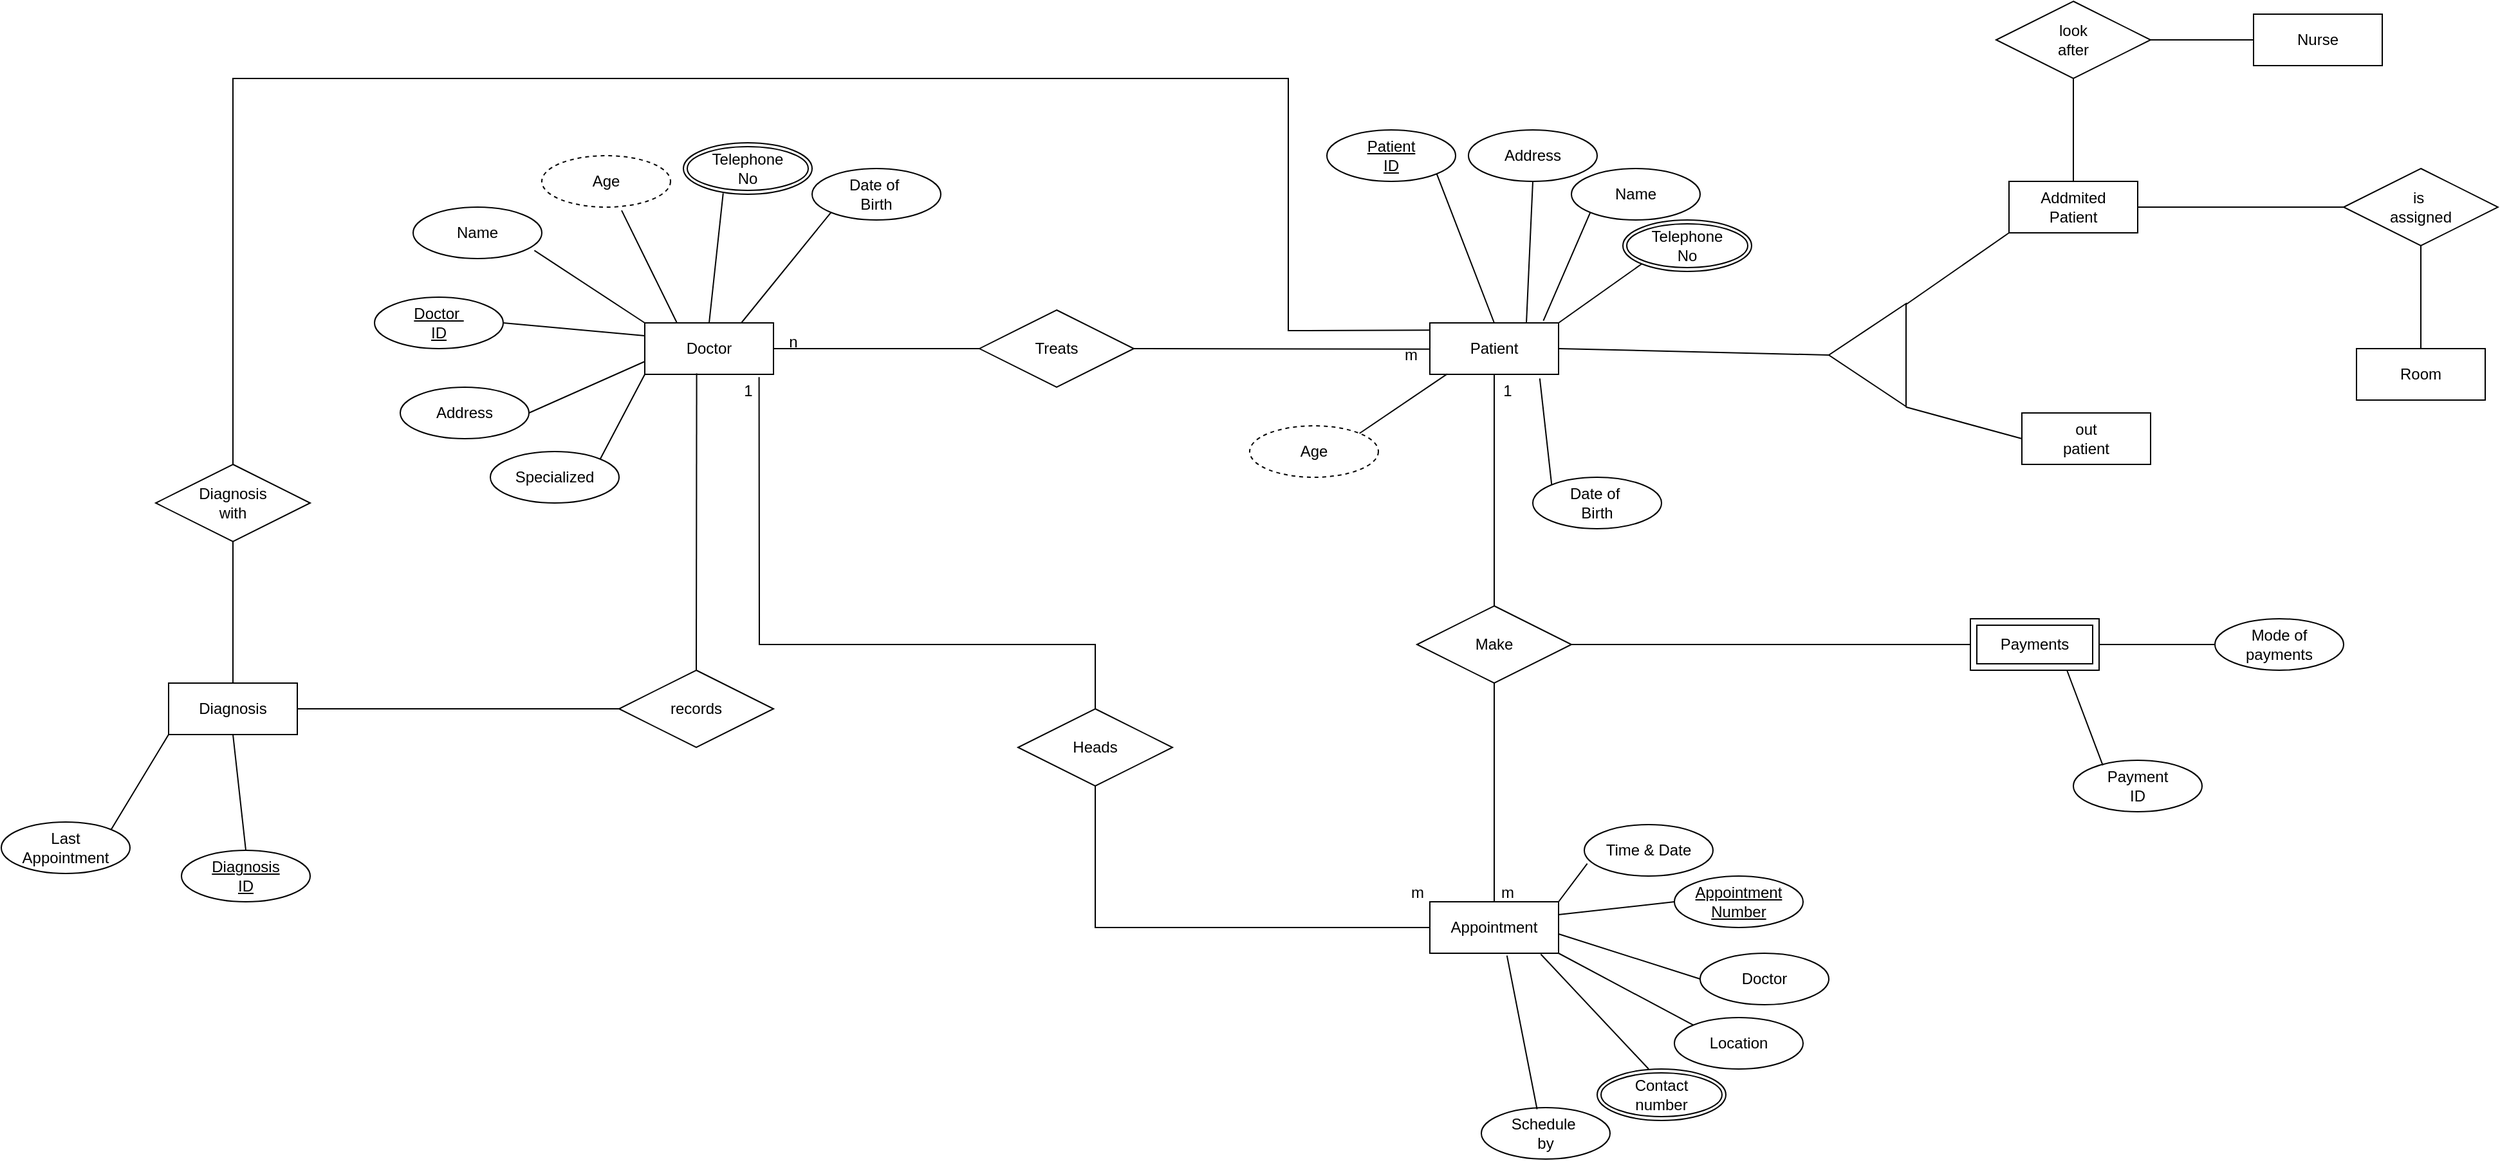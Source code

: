 <mxfile version="21.6.1" type="device">
  <diagram name="Page-1" id="d-GbvBrNdY56G-XM4Tbh">
    <mxGraphModel dx="4212" dy="2583" grid="1" gridSize="10" guides="1" tooltips="1" connect="1" arrows="1" fold="1" page="0" pageScale="1" pageWidth="850" pageHeight="1100" math="0" shadow="0">
      <root>
        <mxCell id="0" />
        <mxCell id="1" parent="0" />
        <mxCell id="EugW5KYL0ZaTyMGA_2LX-1" value="Doctor" style="whiteSpace=wrap;html=1;align=center;" parent="1" vertex="1">
          <mxGeometry x="-2500" y="-1610" width="100" height="40" as="geometry" />
        </mxCell>
        <mxCell id="EugW5KYL0ZaTyMGA_2LX-2" value="Doctor&amp;nbsp;&lt;br&gt;ID" style="ellipse;whiteSpace=wrap;html=1;align=center;fontStyle=4;" parent="1" vertex="1">
          <mxGeometry x="-2710" y="-1630" width="100" height="40" as="geometry" />
        </mxCell>
        <mxCell id="EugW5KYL0ZaTyMGA_2LX-3" value="Age" style="ellipse;whiteSpace=wrap;html=1;align=center;dashed=1;" parent="1" vertex="1">
          <mxGeometry x="-2580" y="-1740" width="100" height="40" as="geometry" />
        </mxCell>
        <mxCell id="EugW5KYL0ZaTyMGA_2LX-4" value="Name" style="ellipse;whiteSpace=wrap;html=1;align=center;" parent="1" vertex="1">
          <mxGeometry x="-2680" y="-1700" width="100" height="40" as="geometry" />
        </mxCell>
        <mxCell id="EugW5KYL0ZaTyMGA_2LX-5" value="Address" style="ellipse;whiteSpace=wrap;html=1;align=center;" parent="1" vertex="1">
          <mxGeometry x="-2690" y="-1560" width="100" height="40" as="geometry" />
        </mxCell>
        <mxCell id="EugW5KYL0ZaTyMGA_2LX-6" value="Telephone&lt;br&gt;No" style="ellipse;shape=doubleEllipse;margin=3;whiteSpace=wrap;html=1;align=center;" parent="1" vertex="1">
          <mxGeometry x="-2470" y="-1750" width="100" height="40" as="geometry" />
        </mxCell>
        <mxCell id="EugW5KYL0ZaTyMGA_2LX-7" value="Specialized" style="ellipse;whiteSpace=wrap;html=1;align=center;" parent="1" vertex="1">
          <mxGeometry x="-2620" y="-1510" width="100" height="40" as="geometry" />
        </mxCell>
        <mxCell id="EugW5KYL0ZaTyMGA_2LX-8" value="" style="endArrow=none;html=1;rounded=0;exitX=1;exitY=0;exitDx=0;exitDy=0;entryX=0;entryY=1;entryDx=0;entryDy=0;" parent="1" source="EugW5KYL0ZaTyMGA_2LX-7" target="EugW5KYL0ZaTyMGA_2LX-1" edge="1">
          <mxGeometry relative="1" as="geometry">
            <mxPoint x="-2480" y="-1500" as="sourcePoint" />
            <mxPoint x="-2320" y="-1500" as="targetPoint" />
          </mxGeometry>
        </mxCell>
        <mxCell id="EugW5KYL0ZaTyMGA_2LX-9" value="" style="endArrow=none;html=1;rounded=0;exitX=1;exitY=0.5;exitDx=0;exitDy=0;entryX=0;entryY=0.75;entryDx=0;entryDy=0;" parent="1" source="EugW5KYL0ZaTyMGA_2LX-5" target="EugW5KYL0ZaTyMGA_2LX-1" edge="1">
          <mxGeometry relative="1" as="geometry">
            <mxPoint x="-2480" y="-1500" as="sourcePoint" />
            <mxPoint x="-2320" y="-1500" as="targetPoint" />
          </mxGeometry>
        </mxCell>
        <mxCell id="EugW5KYL0ZaTyMGA_2LX-10" value="" style="endArrow=none;html=1;rounded=0;exitX=1;exitY=0.5;exitDx=0;exitDy=0;entryX=0;entryY=0.25;entryDx=0;entryDy=0;" parent="1" source="EugW5KYL0ZaTyMGA_2LX-2" target="EugW5KYL0ZaTyMGA_2LX-1" edge="1">
          <mxGeometry relative="1" as="geometry">
            <mxPoint x="-2480" y="-1500" as="sourcePoint" />
            <mxPoint x="-2320" y="-1500" as="targetPoint" />
          </mxGeometry>
        </mxCell>
        <mxCell id="EugW5KYL0ZaTyMGA_2LX-11" value="" style="endArrow=none;html=1;rounded=0;exitX=0.942;exitY=0.842;exitDx=0;exitDy=0;exitPerimeter=0;entryX=0;entryY=0;entryDx=0;entryDy=0;" parent="1" source="EugW5KYL0ZaTyMGA_2LX-4" target="EugW5KYL0ZaTyMGA_2LX-1" edge="1">
          <mxGeometry relative="1" as="geometry">
            <mxPoint x="-2480" y="-1500" as="sourcePoint" />
            <mxPoint x="-2320" y="-1500" as="targetPoint" />
          </mxGeometry>
        </mxCell>
        <mxCell id="EugW5KYL0ZaTyMGA_2LX-12" value="" style="endArrow=none;html=1;rounded=0;exitX=0.62;exitY=1.064;exitDx=0;exitDy=0;exitPerimeter=0;entryX=0.25;entryY=0;entryDx=0;entryDy=0;" parent="1" source="EugW5KYL0ZaTyMGA_2LX-3" target="EugW5KYL0ZaTyMGA_2LX-1" edge="1">
          <mxGeometry relative="1" as="geometry">
            <mxPoint x="-2480" y="-1500" as="sourcePoint" />
            <mxPoint x="-2320" y="-1500" as="targetPoint" />
          </mxGeometry>
        </mxCell>
        <mxCell id="EugW5KYL0ZaTyMGA_2LX-13" value="" style="endArrow=none;html=1;rounded=0;exitX=0.309;exitY=0.981;exitDx=0;exitDy=0;exitPerimeter=0;entryX=0.5;entryY=0;entryDx=0;entryDy=0;" parent="1" source="EugW5KYL0ZaTyMGA_2LX-6" target="EugW5KYL0ZaTyMGA_2LX-1" edge="1">
          <mxGeometry relative="1" as="geometry">
            <mxPoint x="-2480" y="-1500" as="sourcePoint" />
            <mxPoint x="-2320" y="-1500" as="targetPoint" />
          </mxGeometry>
        </mxCell>
        <mxCell id="EugW5KYL0ZaTyMGA_2LX-14" value="Treats" style="shape=rhombus;perimeter=rhombusPerimeter;whiteSpace=wrap;html=1;align=center;" parent="1" vertex="1">
          <mxGeometry x="-2240" y="-1620" width="120" height="60" as="geometry" />
        </mxCell>
        <mxCell id="EugW5KYL0ZaTyMGA_2LX-15" value="" style="endArrow=none;html=1;rounded=0;exitX=1;exitY=0.5;exitDx=0;exitDy=0;" parent="1" source="EugW5KYL0ZaTyMGA_2LX-1" target="EugW5KYL0ZaTyMGA_2LX-14" edge="1">
          <mxGeometry relative="1" as="geometry">
            <mxPoint x="-2300" y="-1500" as="sourcePoint" />
            <mxPoint x="-2140" y="-1500" as="targetPoint" />
          </mxGeometry>
        </mxCell>
        <mxCell id="EugW5KYL0ZaTyMGA_2LX-16" value="Patient" style="whiteSpace=wrap;html=1;align=center;" parent="1" vertex="1">
          <mxGeometry x="-1890" y="-1610" width="100" height="40" as="geometry" />
        </mxCell>
        <mxCell id="EugW5KYL0ZaTyMGA_2LX-17" value="" style="endArrow=none;html=1;rounded=0;exitX=1;exitY=0.5;exitDx=0;exitDy=0;entryX=0;entryY=0.5;entryDx=0;entryDy=0;" parent="1" source="EugW5KYL0ZaTyMGA_2LX-70" target="EugW5KYL0ZaTyMGA_2LX-16" edge="1">
          <mxGeometry relative="1" as="geometry">
            <mxPoint x="-2170" y="-1500" as="sourcePoint" />
            <mxPoint x="-2010" y="-1500" as="targetPoint" />
          </mxGeometry>
        </mxCell>
        <mxCell id="EugW5KYL0ZaTyMGA_2LX-18" value="Patient&lt;br&gt;ID" style="ellipse;whiteSpace=wrap;html=1;align=center;fontStyle=4;" parent="1" vertex="1">
          <mxGeometry x="-1970" y="-1760" width="100" height="40" as="geometry" />
        </mxCell>
        <mxCell id="EugW5KYL0ZaTyMGA_2LX-19" value="Address" style="ellipse;whiteSpace=wrap;html=1;align=center;" parent="1" vertex="1">
          <mxGeometry x="-1860" y="-1760" width="100" height="40" as="geometry" />
        </mxCell>
        <mxCell id="EugW5KYL0ZaTyMGA_2LX-20" value="Name" style="ellipse;whiteSpace=wrap;html=1;align=center;" parent="1" vertex="1">
          <mxGeometry x="-1780" y="-1730" width="100" height="40" as="geometry" />
        </mxCell>
        <mxCell id="EugW5KYL0ZaTyMGA_2LX-21" value="Telephone&lt;br&gt;No" style="ellipse;shape=doubleEllipse;margin=3;whiteSpace=wrap;html=1;align=center;" parent="1" vertex="1">
          <mxGeometry x="-1740" y="-1690" width="100" height="40" as="geometry" />
        </mxCell>
        <mxCell id="EugW5KYL0ZaTyMGA_2LX-22" value="Date of&amp;nbsp;&lt;br&gt;Birth" style="ellipse;whiteSpace=wrap;html=1;align=center;" parent="1" vertex="1">
          <mxGeometry x="-1810" y="-1490" width="100" height="40" as="geometry" />
        </mxCell>
        <mxCell id="EugW5KYL0ZaTyMGA_2LX-23" value="" style="endArrow=none;html=1;rounded=0;exitX=0;exitY=1;exitDx=0;exitDy=0;entryX=1;entryY=0;entryDx=0;entryDy=0;" parent="1" source="EugW5KYL0ZaTyMGA_2LX-21" target="EugW5KYL0ZaTyMGA_2LX-16" edge="1">
          <mxGeometry relative="1" as="geometry">
            <mxPoint x="-2080" y="-1500" as="sourcePoint" />
            <mxPoint x="-1920" y="-1500" as="targetPoint" />
          </mxGeometry>
        </mxCell>
        <mxCell id="EugW5KYL0ZaTyMGA_2LX-24" value="" style="endArrow=none;html=1;rounded=0;exitX=0;exitY=1;exitDx=0;exitDy=0;entryX=0.882;entryY=-0.042;entryDx=0;entryDy=0;entryPerimeter=0;" parent="1" source="EugW5KYL0ZaTyMGA_2LX-20" target="EugW5KYL0ZaTyMGA_2LX-16" edge="1">
          <mxGeometry relative="1" as="geometry">
            <mxPoint x="-2080" y="-1500" as="sourcePoint" />
            <mxPoint x="-1920" y="-1500" as="targetPoint" />
          </mxGeometry>
        </mxCell>
        <mxCell id="EugW5KYL0ZaTyMGA_2LX-25" value="" style="endArrow=none;html=1;rounded=0;exitX=0.5;exitY=1;exitDx=0;exitDy=0;entryX=0.75;entryY=0;entryDx=0;entryDy=0;" parent="1" source="EugW5KYL0ZaTyMGA_2LX-19" target="EugW5KYL0ZaTyMGA_2LX-16" edge="1">
          <mxGeometry relative="1" as="geometry">
            <mxPoint x="-2080" y="-1500" as="sourcePoint" />
            <mxPoint x="-1920" y="-1500" as="targetPoint" />
          </mxGeometry>
        </mxCell>
        <mxCell id="EugW5KYL0ZaTyMGA_2LX-26" value="" style="endArrow=none;html=1;rounded=0;exitX=1;exitY=1;exitDx=0;exitDy=0;entryX=0.5;entryY=0;entryDx=0;entryDy=0;" parent="1" source="EugW5KYL0ZaTyMGA_2LX-18" target="EugW5KYL0ZaTyMGA_2LX-16" edge="1">
          <mxGeometry relative="1" as="geometry">
            <mxPoint x="-2080" y="-1500" as="sourcePoint" />
            <mxPoint x="-1920" y="-1500" as="targetPoint" />
          </mxGeometry>
        </mxCell>
        <mxCell id="EugW5KYL0ZaTyMGA_2LX-27" value="Make" style="shape=rhombus;perimeter=rhombusPerimeter;whiteSpace=wrap;html=1;align=center;" parent="1" vertex="1">
          <mxGeometry x="-1900" y="-1390" width="120" height="60" as="geometry" />
        </mxCell>
        <mxCell id="EugW5KYL0ZaTyMGA_2LX-28" value="" style="endArrow=none;html=1;rounded=0;entryX=0.5;entryY=1;entryDx=0;entryDy=0;exitX=0.5;exitY=0;exitDx=0;exitDy=0;" parent="1" source="EugW5KYL0ZaTyMGA_2LX-27" target="EugW5KYL0ZaTyMGA_2LX-16" edge="1">
          <mxGeometry relative="1" as="geometry">
            <mxPoint x="-2080" y="-1480" as="sourcePoint" />
            <mxPoint x="-1920" y="-1480" as="targetPoint" />
          </mxGeometry>
        </mxCell>
        <mxCell id="EugW5KYL0ZaTyMGA_2LX-29" value="Appointment" style="whiteSpace=wrap;html=1;align=center;" parent="1" vertex="1">
          <mxGeometry x="-1890" y="-1160" width="100" height="40" as="geometry" />
        </mxCell>
        <mxCell id="EugW5KYL0ZaTyMGA_2LX-30" value="" style="endArrow=none;html=1;rounded=0;entryX=0.5;entryY=1;entryDx=0;entryDy=0;" parent="1" source="EugW5KYL0ZaTyMGA_2LX-29" target="EugW5KYL0ZaTyMGA_2LX-27" edge="1">
          <mxGeometry relative="1" as="geometry">
            <mxPoint x="-2080" y="-1250" as="sourcePoint" />
            <mxPoint x="-1920" y="-1250" as="targetPoint" />
          </mxGeometry>
        </mxCell>
        <mxCell id="EugW5KYL0ZaTyMGA_2LX-31" value="Appointment&lt;br&gt;Number" style="ellipse;whiteSpace=wrap;html=1;align=center;fontStyle=4;" parent="1" vertex="1">
          <mxGeometry x="-1700" y="-1180" width="100" height="40" as="geometry" />
        </mxCell>
        <mxCell id="EugW5KYL0ZaTyMGA_2LX-36" value="Doctor" style="ellipse;whiteSpace=wrap;html=1;align=center;" parent="1" vertex="1">
          <mxGeometry x="-1680" y="-1120" width="100" height="40" as="geometry" />
        </mxCell>
        <mxCell id="EugW5KYL0ZaTyMGA_2LX-37" value="Location" style="ellipse;whiteSpace=wrap;html=1;align=center;" parent="1" vertex="1">
          <mxGeometry x="-1700" y="-1070" width="100" height="40" as="geometry" />
        </mxCell>
        <mxCell id="EugW5KYL0ZaTyMGA_2LX-38" value="Time &amp;amp; Date" style="ellipse;whiteSpace=wrap;html=1;align=center;" parent="1" vertex="1">
          <mxGeometry x="-1770" y="-1220" width="100" height="40" as="geometry" />
        </mxCell>
        <mxCell id="EugW5KYL0ZaTyMGA_2LX-39" value="Contact&lt;br&gt;number" style="ellipse;shape=doubleEllipse;margin=3;whiteSpace=wrap;html=1;align=center;" parent="1" vertex="1">
          <mxGeometry x="-1760" y="-1030" width="100" height="40" as="geometry" />
        </mxCell>
        <mxCell id="EugW5KYL0ZaTyMGA_2LX-41" value="" style="endArrow=none;html=1;rounded=0;entryX=0.4;entryY=0;entryDx=0;entryDy=0;exitX=0.862;exitY=1.019;exitDx=0;exitDy=0;exitPerimeter=0;entryPerimeter=0;" parent="1" source="EugW5KYL0ZaTyMGA_2LX-29" target="EugW5KYL0ZaTyMGA_2LX-39" edge="1">
          <mxGeometry relative="1" as="geometry">
            <mxPoint x="-1940" y="-1040" as="sourcePoint" />
            <mxPoint x="-1780" y="-1040" as="targetPoint" />
          </mxGeometry>
        </mxCell>
        <mxCell id="EugW5KYL0ZaTyMGA_2LX-42" value="" style="endArrow=none;html=1;rounded=0;entryX=0;entryY=0;entryDx=0;entryDy=0;exitX=1;exitY=1;exitDx=0;exitDy=0;" parent="1" source="EugW5KYL0ZaTyMGA_2LX-29" target="EugW5KYL0ZaTyMGA_2LX-37" edge="1">
          <mxGeometry relative="1" as="geometry">
            <mxPoint x="-1940" y="-1040" as="sourcePoint" />
            <mxPoint x="-1780" y="-1040" as="targetPoint" />
          </mxGeometry>
        </mxCell>
        <mxCell id="EugW5KYL0ZaTyMGA_2LX-43" value="" style="endArrow=none;html=1;rounded=0;entryX=0;entryY=0.5;entryDx=0;entryDy=0;exitX=1;exitY=0.625;exitDx=0;exitDy=0;exitPerimeter=0;" parent="1" source="EugW5KYL0ZaTyMGA_2LX-29" target="EugW5KYL0ZaTyMGA_2LX-36" edge="1">
          <mxGeometry relative="1" as="geometry">
            <mxPoint x="-1940" y="-1040" as="sourcePoint" />
            <mxPoint x="-1780" y="-1040" as="targetPoint" />
          </mxGeometry>
        </mxCell>
        <mxCell id="EugW5KYL0ZaTyMGA_2LX-46" value="" style="endArrow=none;html=1;rounded=0;exitX=0;exitY=0.5;exitDx=0;exitDy=0;entryX=1;entryY=0.25;entryDx=0;entryDy=0;" parent="1" source="EugW5KYL0ZaTyMGA_2LX-31" target="EugW5KYL0ZaTyMGA_2LX-29" edge="1">
          <mxGeometry relative="1" as="geometry">
            <mxPoint x="-1940" y="-1040" as="sourcePoint" />
            <mxPoint x="-1780" y="-1040" as="targetPoint" />
          </mxGeometry>
        </mxCell>
        <mxCell id="EugW5KYL0ZaTyMGA_2LX-47" value="" style="endArrow=none;html=1;rounded=0;exitX=0.023;exitY=0.758;exitDx=0;exitDy=0;exitPerimeter=0;entryX=1;entryY=0;entryDx=0;entryDy=0;" parent="1" source="EugW5KYL0ZaTyMGA_2LX-38" target="EugW5KYL0ZaTyMGA_2LX-29" edge="1">
          <mxGeometry relative="1" as="geometry">
            <mxPoint x="-1940" y="-1040" as="sourcePoint" />
            <mxPoint x="-1780" y="-1040" as="targetPoint" />
          </mxGeometry>
        </mxCell>
        <mxCell id="EugW5KYL0ZaTyMGA_2LX-48" value="Date of&amp;nbsp;&lt;br&gt;Birth" style="ellipse;whiteSpace=wrap;html=1;align=center;" parent="1" vertex="1">
          <mxGeometry x="-2370" y="-1730" width="100" height="40" as="geometry" />
        </mxCell>
        <mxCell id="EugW5KYL0ZaTyMGA_2LX-49" value="" style="endArrow=none;html=1;rounded=0;entryX=0;entryY=1;entryDx=0;entryDy=0;exitX=0.75;exitY=0;exitDx=0;exitDy=0;" parent="1" source="EugW5KYL0ZaTyMGA_2LX-1" target="EugW5KYL0ZaTyMGA_2LX-48" edge="1">
          <mxGeometry relative="1" as="geometry">
            <mxPoint x="-2570" y="-1550" as="sourcePoint" />
            <mxPoint x="-2410" y="-1550" as="targetPoint" />
          </mxGeometry>
        </mxCell>
        <mxCell id="EugW5KYL0ZaTyMGA_2LX-53" value="Payments" style="shape=ext;margin=3;double=1;whiteSpace=wrap;html=1;align=center;" parent="1" vertex="1">
          <mxGeometry x="-1470" y="-1380" width="100" height="40" as="geometry" />
        </mxCell>
        <mxCell id="EugW5KYL0ZaTyMGA_2LX-56" value="Mode of&lt;br&gt;payments" style="ellipse;whiteSpace=wrap;html=1;align=center;" parent="1" vertex="1">
          <mxGeometry x="-1280" y="-1380" width="100" height="40" as="geometry" />
        </mxCell>
        <mxCell id="EugW5KYL0ZaTyMGA_2LX-57" value="" style="endArrow=none;html=1;rounded=0;exitX=0;exitY=0.5;exitDx=0;exitDy=0;entryX=1;entryY=0.5;entryDx=0;entryDy=0;" parent="1" source="EugW5KYL0ZaTyMGA_2LX-56" target="EugW5KYL0ZaTyMGA_2LX-53" edge="1">
          <mxGeometry relative="1" as="geometry">
            <mxPoint x="-1440" y="-1370" as="sourcePoint" />
            <mxPoint x="-1280" y="-1370" as="targetPoint" />
          </mxGeometry>
        </mxCell>
        <mxCell id="EugW5KYL0ZaTyMGA_2LX-63" value="Age" style="ellipse;whiteSpace=wrap;html=1;align=center;dashed=1;" parent="1" vertex="1">
          <mxGeometry x="-2030" y="-1530" width="100" height="40" as="geometry" />
        </mxCell>
        <mxCell id="EugW5KYL0ZaTyMGA_2LX-64" value="" style="endArrow=none;html=1;rounded=0;exitX=0.135;exitY=0.993;exitDx=0;exitDy=0;entryX=1;entryY=0;entryDx=0;entryDy=0;exitPerimeter=0;" parent="1" source="EugW5KYL0ZaTyMGA_2LX-16" target="EugW5KYL0ZaTyMGA_2LX-63" edge="1">
          <mxGeometry relative="1" as="geometry">
            <mxPoint x="-1920" y="-1490" as="sourcePoint" />
            <mxPoint x="-1760" y="-1490" as="targetPoint" />
          </mxGeometry>
        </mxCell>
        <mxCell id="EugW5KYL0ZaTyMGA_2LX-65" value="" style="endArrow=none;html=1;rounded=0;exitX=0.854;exitY=1.081;exitDx=0;exitDy=0;entryX=0;entryY=0;entryDx=0;entryDy=0;exitPerimeter=0;" parent="1" source="EugW5KYL0ZaTyMGA_2LX-16" target="EugW5KYL0ZaTyMGA_2LX-22" edge="1">
          <mxGeometry relative="1" as="geometry">
            <mxPoint x="-1920" y="-1490" as="sourcePoint" />
            <mxPoint x="-1760" y="-1490" as="targetPoint" />
          </mxGeometry>
        </mxCell>
        <mxCell id="EugW5KYL0ZaTyMGA_2LX-66" value="Heads" style="shape=rhombus;perimeter=rhombusPerimeter;whiteSpace=wrap;html=1;align=center;" parent="1" vertex="1">
          <mxGeometry x="-2210" y="-1310" width="120" height="60" as="geometry" />
        </mxCell>
        <mxCell id="EugW5KYL0ZaTyMGA_2LX-67" value="" style="endArrow=none;html=1;rounded=0;entryX=0;entryY=0.5;entryDx=0;entryDy=0;exitX=0.5;exitY=1;exitDx=0;exitDy=0;" parent="1" source="EugW5KYL0ZaTyMGA_2LX-66" target="EugW5KYL0ZaTyMGA_2LX-29" edge="1">
          <mxGeometry relative="1" as="geometry">
            <mxPoint x="-2230" y="-1310" as="sourcePoint" />
            <mxPoint x="-2070" y="-1310" as="targetPoint" />
            <Array as="points">
              <mxPoint x="-2150" y="-1140" />
            </Array>
          </mxGeometry>
        </mxCell>
        <mxCell id="EugW5KYL0ZaTyMGA_2LX-68" value="" style="endArrow=none;html=1;rounded=0;exitX=0.888;exitY=1.053;exitDx=0;exitDy=0;exitPerimeter=0;entryX=0.5;entryY=0;entryDx=0;entryDy=0;" parent="1" source="EugW5KYL0ZaTyMGA_2LX-1" target="EugW5KYL0ZaTyMGA_2LX-66" edge="1">
          <mxGeometry relative="1" as="geometry">
            <mxPoint x="-2320" y="-1460" as="sourcePoint" />
            <mxPoint x="-2160" y="-1460" as="targetPoint" />
            <Array as="points">
              <mxPoint x="-2411" y="-1360" />
              <mxPoint x="-2150" y="-1360" />
            </Array>
          </mxGeometry>
        </mxCell>
        <mxCell id="EugW5KYL0ZaTyMGA_2LX-69" value="n" style="text;html=1;align=center;verticalAlign=middle;resizable=0;points=[];autosize=1;strokeColor=none;fillColor=none;" parent="1" vertex="1">
          <mxGeometry x="-2400" y="-1610" width="30" height="30" as="geometry" />
        </mxCell>
        <mxCell id="EugW5KYL0ZaTyMGA_2LX-71" value="" style="endArrow=none;html=1;rounded=0;exitX=1;exitY=0.5;exitDx=0;exitDy=0;entryX=1.016;entryY=0.345;entryDx=0;entryDy=0;entryPerimeter=0;" parent="1" source="EugW5KYL0ZaTyMGA_2LX-14" target="EugW5KYL0ZaTyMGA_2LX-70" edge="1">
          <mxGeometry relative="1" as="geometry">
            <mxPoint x="-2120" y="-1590" as="sourcePoint" />
            <mxPoint x="-1890" y="-1590" as="targetPoint" />
          </mxGeometry>
        </mxCell>
        <mxCell id="EugW5KYL0ZaTyMGA_2LX-70" value="m" style="text;html=1;align=center;verticalAlign=middle;resizable=0;points=[];autosize=1;strokeColor=none;fillColor=none;" parent="1" vertex="1">
          <mxGeometry x="-1920" y="-1600" width="30" height="30" as="geometry" />
        </mxCell>
        <mxCell id="EugW5KYL0ZaTyMGA_2LX-72" value="1" style="text;html=1;align=center;verticalAlign=middle;resizable=0;points=[];autosize=1;strokeColor=none;fillColor=none;" parent="1" vertex="1">
          <mxGeometry x="-1845" y="-1572" width="30" height="30" as="geometry" />
        </mxCell>
        <mxCell id="EugW5KYL0ZaTyMGA_2LX-73" value="m" style="text;html=1;align=center;verticalAlign=middle;resizable=0;points=[];autosize=1;strokeColor=none;fillColor=none;" parent="1" vertex="1">
          <mxGeometry x="-1845" y="-1182" width="30" height="30" as="geometry" />
        </mxCell>
        <mxCell id="EugW5KYL0ZaTyMGA_2LX-74" value="m" style="text;html=1;align=center;verticalAlign=middle;resizable=0;points=[];autosize=1;strokeColor=none;fillColor=none;" parent="1" vertex="1">
          <mxGeometry x="-1915" y="-1182" width="30" height="30" as="geometry" />
        </mxCell>
        <mxCell id="EugW5KYL0ZaTyMGA_2LX-76" value="Schedule&amp;nbsp;&lt;br&gt;by" style="ellipse;whiteSpace=wrap;html=1;align=center;rotation=0;" parent="1" vertex="1">
          <mxGeometry x="-1850" y="-1000" width="100" height="40" as="geometry" />
        </mxCell>
        <mxCell id="EugW5KYL0ZaTyMGA_2LX-77" value="" style="endArrow=none;html=1;rounded=0;exitX=0.599;exitY=1.046;exitDx=0;exitDy=0;exitPerimeter=0;entryX=0.433;entryY=0.032;entryDx=0;entryDy=0;entryPerimeter=0;" parent="1" source="EugW5KYL0ZaTyMGA_2LX-29" target="EugW5KYL0ZaTyMGA_2LX-76" edge="1">
          <mxGeometry relative="1" as="geometry">
            <mxPoint x="-1940" y="-1000" as="sourcePoint" />
            <mxPoint x="-1780" y="-1000" as="targetPoint" />
          </mxGeometry>
        </mxCell>
        <mxCell id="EugW5KYL0ZaTyMGA_2LX-79" value="Payment&lt;br&gt;ID" style="ellipse;whiteSpace=wrap;html=1;align=center;" parent="1" vertex="1">
          <mxGeometry x="-1390" y="-1270" width="100" height="40" as="geometry" />
        </mxCell>
        <mxCell id="EugW5KYL0ZaTyMGA_2LX-80" value="" style="endArrow=none;html=1;rounded=0;exitX=0.75;exitY=1;exitDx=0;exitDy=0;entryX=0.229;entryY=0.099;entryDx=0;entryDy=0;entryPerimeter=0;" parent="1" source="EugW5KYL0ZaTyMGA_2LX-53" target="EugW5KYL0ZaTyMGA_2LX-79" edge="1">
          <mxGeometry relative="1" as="geometry">
            <mxPoint x="-1420" y="-1330" as="sourcePoint" />
            <mxPoint x="-1260" y="-1330" as="targetPoint" />
          </mxGeometry>
        </mxCell>
        <mxCell id="EugW5KYL0ZaTyMGA_2LX-81" value="1" style="text;html=1;align=center;verticalAlign=middle;resizable=0;points=[];autosize=1;strokeColor=none;fillColor=none;" parent="1" vertex="1">
          <mxGeometry x="-2435" y="-1572" width="30" height="30" as="geometry" />
        </mxCell>
        <mxCell id="7mdUaZeFdzghapmrV5Iv-1" value="records" style="shape=rhombus;perimeter=rhombusPerimeter;whiteSpace=wrap;html=1;align=center;" parent="1" vertex="1">
          <mxGeometry x="-2520" y="-1340" width="120" height="60" as="geometry" />
        </mxCell>
        <mxCell id="7mdUaZeFdzghapmrV5Iv-2" value="" style="endArrow=none;html=1;rounded=0;exitX=0.5;exitY=0;exitDx=0;exitDy=0;entryX=0.403;entryY=0.982;entryDx=0;entryDy=0;entryPerimeter=0;" parent="1" source="7mdUaZeFdzghapmrV5Iv-1" target="EugW5KYL0ZaTyMGA_2LX-1" edge="1">
          <mxGeometry relative="1" as="geometry">
            <mxPoint x="-2390" y="-1440" as="sourcePoint" />
            <mxPoint x="-2230" y="-1440" as="targetPoint" />
          </mxGeometry>
        </mxCell>
        <mxCell id="7mdUaZeFdzghapmrV5Iv-3" value="Diagnosis" style="whiteSpace=wrap;html=1;align=center;" parent="1" vertex="1">
          <mxGeometry x="-2870" y="-1330" width="100" height="40" as="geometry" />
        </mxCell>
        <mxCell id="7mdUaZeFdzghapmrV5Iv-4" value="" style="endArrow=none;html=1;rounded=0;exitX=1;exitY=0.5;exitDx=0;exitDy=0;entryX=0;entryY=0.5;entryDx=0;entryDy=0;" parent="1" source="7mdUaZeFdzghapmrV5Iv-3" target="7mdUaZeFdzghapmrV5Iv-1" edge="1">
          <mxGeometry relative="1" as="geometry">
            <mxPoint x="-2610" y="-1280" as="sourcePoint" />
            <mxPoint x="-2450" y="-1280" as="targetPoint" />
          </mxGeometry>
        </mxCell>
        <mxCell id="7mdUaZeFdzghapmrV5Iv-5" value="Diagnosis&lt;br&gt;ID" style="ellipse;whiteSpace=wrap;html=1;align=center;fontStyle=4;" parent="1" vertex="1">
          <mxGeometry x="-2860" y="-1200" width="100" height="40" as="geometry" />
        </mxCell>
        <mxCell id="7mdUaZeFdzghapmrV5Iv-6" value="Last&lt;br&gt;Appointment" style="ellipse;whiteSpace=wrap;html=1;align=center;" parent="1" vertex="1">
          <mxGeometry x="-3000" y="-1222" width="100" height="40" as="geometry" />
        </mxCell>
        <mxCell id="7mdUaZeFdzghapmrV5Iv-7" value="" style="endArrow=none;html=1;rounded=0;exitX=0;exitY=1;exitDx=0;exitDy=0;entryX=1;entryY=0;entryDx=0;entryDy=0;" parent="1" source="7mdUaZeFdzghapmrV5Iv-3" target="7mdUaZeFdzghapmrV5Iv-6" edge="1">
          <mxGeometry relative="1" as="geometry">
            <mxPoint x="-2910" y="-1190" as="sourcePoint" />
            <mxPoint x="-2750" y="-1190" as="targetPoint" />
          </mxGeometry>
        </mxCell>
        <mxCell id="7mdUaZeFdzghapmrV5Iv-8" value="" style="endArrow=none;html=1;rounded=0;exitX=0.5;exitY=1;exitDx=0;exitDy=0;entryX=0.5;entryY=0;entryDx=0;entryDy=0;" parent="1" source="7mdUaZeFdzghapmrV5Iv-3" target="7mdUaZeFdzghapmrV5Iv-5" edge="1">
          <mxGeometry relative="1" as="geometry">
            <mxPoint x="-2910" y="-1190" as="sourcePoint" />
            <mxPoint x="-2750" y="-1190" as="targetPoint" />
          </mxGeometry>
        </mxCell>
        <mxCell id="7mdUaZeFdzghapmrV5Iv-9" value="" style="endArrow=none;html=1;rounded=0;exitX=1;exitY=0.5;exitDx=0;exitDy=0;entryX=0;entryY=0.5;entryDx=0;entryDy=0;" parent="1" source="EugW5KYL0ZaTyMGA_2LX-27" target="EugW5KYL0ZaTyMGA_2LX-53" edge="1">
          <mxGeometry relative="1" as="geometry">
            <mxPoint x="-1770" y="-1320" as="sourcePoint" />
            <mxPoint x="-1610" y="-1320" as="targetPoint" />
            <Array as="points">
              <mxPoint x="-1600" y="-1360" />
            </Array>
          </mxGeometry>
        </mxCell>
        <mxCell id="7mdUaZeFdzghapmrV5Iv-10" value="" style="triangle;whiteSpace=wrap;html=1;rotation=-180;" parent="1" vertex="1">
          <mxGeometry x="-1580" y="-1625" width="60" height="80" as="geometry" />
        </mxCell>
        <mxCell id="7mdUaZeFdzghapmrV5Iv-11" value="" style="endArrow=none;html=1;rounded=0;exitX=1;exitY=0.5;exitDx=0;exitDy=0;entryX=1;entryY=0.5;entryDx=0;entryDy=0;" parent="1" source="EugW5KYL0ZaTyMGA_2LX-16" target="7mdUaZeFdzghapmrV5Iv-10" edge="1">
          <mxGeometry relative="1" as="geometry">
            <mxPoint x="-1570" y="-1520" as="sourcePoint" />
            <mxPoint x="-1410" y="-1520" as="targetPoint" />
          </mxGeometry>
        </mxCell>
        <mxCell id="7mdUaZeFdzghapmrV5Iv-12" value="Addmited&lt;br&gt;Patient" style="whiteSpace=wrap;html=1;align=center;" parent="1" vertex="1">
          <mxGeometry x="-1440" y="-1720" width="100" height="40" as="geometry" />
        </mxCell>
        <mxCell id="7mdUaZeFdzghapmrV5Iv-14" value="out&lt;br&gt;patient" style="whiteSpace=wrap;html=1;align=center;" parent="1" vertex="1">
          <mxGeometry x="-1430" y="-1540" width="100" height="40" as="geometry" />
        </mxCell>
        <mxCell id="7mdUaZeFdzghapmrV5Iv-15" value="" style="endArrow=none;html=1;rounded=0;entryX=0;entryY=0.5;entryDx=0;entryDy=0;exitX=0.003;exitY=-0.005;exitDx=0;exitDy=0;exitPerimeter=0;" parent="1" source="7mdUaZeFdzghapmrV5Iv-10" target="7mdUaZeFdzghapmrV5Iv-14" edge="1">
          <mxGeometry relative="1" as="geometry">
            <mxPoint x="-1570" y="-1520" as="sourcePoint" />
            <mxPoint x="-1410" y="-1520" as="targetPoint" />
          </mxGeometry>
        </mxCell>
        <mxCell id="7mdUaZeFdzghapmrV5Iv-16" value="" style="endArrow=none;html=1;rounded=0;entryX=0;entryY=1;entryDx=0;entryDy=0;exitX=-0.001;exitY=0.992;exitDx=0;exitDy=0;exitPerimeter=0;" parent="1" source="7mdUaZeFdzghapmrV5Iv-10" target="7mdUaZeFdzghapmrV5Iv-12" edge="1">
          <mxGeometry relative="1" as="geometry">
            <mxPoint x="-1520" y="-1630" as="sourcePoint" />
            <mxPoint x="-1410" y="-1520" as="targetPoint" />
          </mxGeometry>
        </mxCell>
        <mxCell id="7mdUaZeFdzghapmrV5Iv-17" value="is&amp;nbsp;&lt;br&gt;assigned" style="shape=rhombus;perimeter=rhombusPerimeter;whiteSpace=wrap;html=1;align=center;" parent="1" vertex="1">
          <mxGeometry x="-1180" y="-1730" width="120" height="60" as="geometry" />
        </mxCell>
        <mxCell id="7mdUaZeFdzghapmrV5Iv-18" value="" style="endArrow=none;html=1;rounded=0;exitX=1;exitY=0.5;exitDx=0;exitDy=0;" parent="1" source="7mdUaZeFdzghapmrV5Iv-12" target="7mdUaZeFdzghapmrV5Iv-17" edge="1">
          <mxGeometry relative="1" as="geometry">
            <mxPoint x="-1450" y="-1540" as="sourcePoint" />
            <mxPoint x="-1290" y="-1540" as="targetPoint" />
          </mxGeometry>
        </mxCell>
        <mxCell id="7mdUaZeFdzghapmrV5Iv-19" value="Room" style="whiteSpace=wrap;html=1;align=center;" parent="1" vertex="1">
          <mxGeometry x="-1170" y="-1590" width="100" height="40" as="geometry" />
        </mxCell>
        <mxCell id="7mdUaZeFdzghapmrV5Iv-20" value="" style="endArrow=none;html=1;rounded=0;entryX=0.5;entryY=0;entryDx=0;entryDy=0;exitX=0.5;exitY=1;exitDx=0;exitDy=0;" parent="1" source="7mdUaZeFdzghapmrV5Iv-17" target="7mdUaZeFdzghapmrV5Iv-19" edge="1">
          <mxGeometry relative="1" as="geometry">
            <mxPoint x="-1260" y="-1630" as="sourcePoint" />
            <mxPoint x="-1100" y="-1630" as="targetPoint" />
          </mxGeometry>
        </mxCell>
        <mxCell id="7mdUaZeFdzghapmrV5Iv-21" value="look&lt;br&gt;after" style="shape=rhombus;perimeter=rhombusPerimeter;whiteSpace=wrap;html=1;align=center;" parent="1" vertex="1">
          <mxGeometry x="-1450" y="-1860" width="120" height="60" as="geometry" />
        </mxCell>
        <mxCell id="7mdUaZeFdzghapmrV5Iv-22" value="" style="endArrow=none;html=1;rounded=0;exitX=0.5;exitY=1;exitDx=0;exitDy=0;entryX=0.5;entryY=0;entryDx=0;entryDy=0;" parent="1" source="7mdUaZeFdzghapmrV5Iv-21" target="7mdUaZeFdzghapmrV5Iv-12" edge="1">
          <mxGeometry relative="1" as="geometry">
            <mxPoint x="-1260" y="-1720" as="sourcePoint" />
            <mxPoint x="-1100" y="-1720" as="targetPoint" />
          </mxGeometry>
        </mxCell>
        <mxCell id="7mdUaZeFdzghapmrV5Iv-23" value="Nurse" style="whiteSpace=wrap;html=1;align=center;" parent="1" vertex="1">
          <mxGeometry x="-1250" y="-1850" width="100" height="40" as="geometry" />
        </mxCell>
        <mxCell id="7mdUaZeFdzghapmrV5Iv-24" value="" style="endArrow=none;html=1;rounded=0;entryX=0;entryY=0.5;entryDx=0;entryDy=0;exitX=1;exitY=0.5;exitDx=0;exitDy=0;" parent="1" source="7mdUaZeFdzghapmrV5Iv-21" target="7mdUaZeFdzghapmrV5Iv-23" edge="1">
          <mxGeometry relative="1" as="geometry">
            <mxPoint x="-1350" y="-1810" as="sourcePoint" />
            <mxPoint x="-1150" y="-1880" as="targetPoint" />
          </mxGeometry>
        </mxCell>
        <mxCell id="7mdUaZeFdzghapmrV5Iv-25" value="Diagnosis&lt;br&gt;with" style="shape=rhombus;perimeter=rhombusPerimeter;whiteSpace=wrap;html=1;align=center;" parent="1" vertex="1">
          <mxGeometry x="-2880" y="-1500" width="120" height="60" as="geometry" />
        </mxCell>
        <mxCell id="7mdUaZeFdzghapmrV5Iv-26" value="" style="endArrow=none;html=1;rounded=0;exitX=0.5;exitY=1;exitDx=0;exitDy=0;entryX=0.5;entryY=0;entryDx=0;entryDy=0;" parent="1" source="7mdUaZeFdzghapmrV5Iv-25" target="7mdUaZeFdzghapmrV5Iv-3" edge="1">
          <mxGeometry relative="1" as="geometry">
            <mxPoint x="-2870" y="-1390" as="sourcePoint" />
            <mxPoint x="-2710" y="-1390" as="targetPoint" />
          </mxGeometry>
        </mxCell>
        <mxCell id="7mdUaZeFdzghapmrV5Iv-27" value="" style="endArrow=none;html=1;rounded=0;exitX=0.5;exitY=0;exitDx=0;exitDy=0;entryX=0.003;entryY=0.141;entryDx=0;entryDy=0;entryPerimeter=0;" parent="1" source="7mdUaZeFdzghapmrV5Iv-25" target="EugW5KYL0ZaTyMGA_2LX-16" edge="1">
          <mxGeometry relative="1" as="geometry">
            <mxPoint x="-2560" y="-1720" as="sourcePoint" />
            <mxPoint x="-2400" y="-1720" as="targetPoint" />
            <Array as="points">
              <mxPoint x="-2820" y="-1800" />
              <mxPoint x="-2000" y="-1800" />
              <mxPoint x="-2000" y="-1604" />
            </Array>
          </mxGeometry>
        </mxCell>
      </root>
    </mxGraphModel>
  </diagram>
</mxfile>
